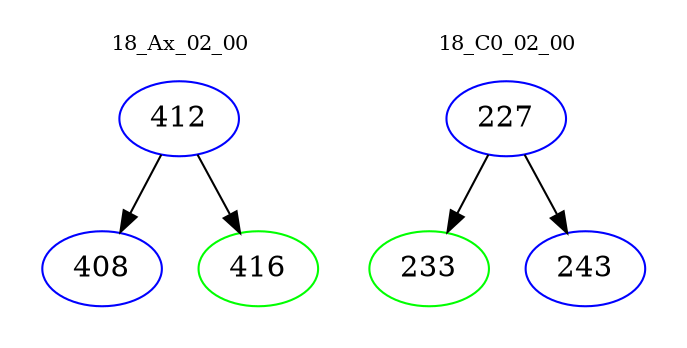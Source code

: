 digraph{
subgraph cluster_0 {
color = white
label = "18_Ax_02_00";
fontsize=10;
T0_412 [label="412", color="blue"]
T0_412 -> T0_408 [color="black"]
T0_408 [label="408", color="blue"]
T0_412 -> T0_416 [color="black"]
T0_416 [label="416", color="green"]
}
subgraph cluster_1 {
color = white
label = "18_C0_02_00";
fontsize=10;
T1_227 [label="227", color="blue"]
T1_227 -> T1_233 [color="black"]
T1_233 [label="233", color="green"]
T1_227 -> T1_243 [color="black"]
T1_243 [label="243", color="blue"]
}
}
